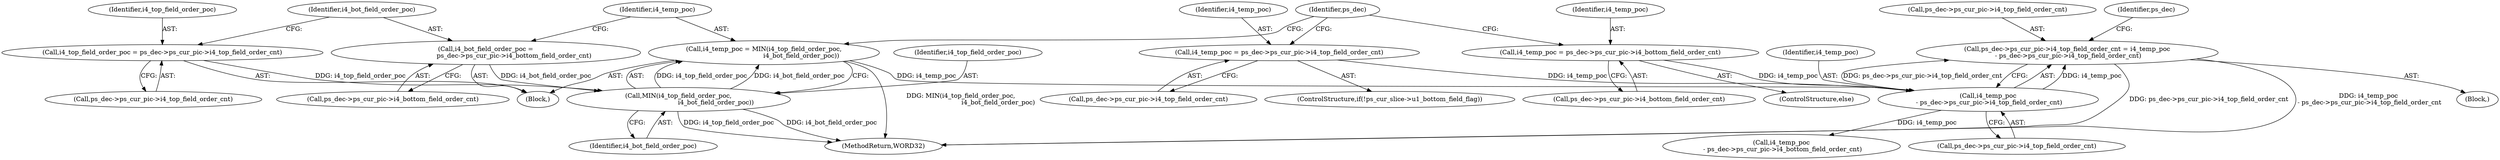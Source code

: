 digraph "0_Android_494561291a503840f385fbcd11d9bc5f4dc502b8_2@integer" {
"1001300" [label="(Call,ps_dec->ps_cur_pic->i4_top_field_order_cnt = i4_temp_poc\n - ps_dec->ps_cur_pic->i4_top_field_order_cnt)"];
"1001306" [label="(Call,i4_temp_poc\n - ps_dec->ps_cur_pic->i4_top_field_order_cnt)"];
"1001274" [label="(Call,i4_temp_poc = MIN(i4_top_field_order_poc,\n                                     i4_bot_field_order_poc))"];
"1001276" [label="(Call,MIN(i4_top_field_order_poc,\n                                     i4_bot_field_order_poc))"];
"1001260" [label="(Call,i4_top_field_order_poc = ps_dec->ps_cur_pic->i4_top_field_order_cnt)"];
"1001267" [label="(Call,i4_bot_field_order_poc =\n                            ps_dec->ps_cur_pic->i4_bottom_field_order_cnt)"];
"1001285" [label="(Call,i4_temp_poc = ps_dec->ps_cur_pic->i4_top_field_order_cnt)"];
"1001293" [label="(Call,i4_temp_poc = ps_dec->ps_cur_pic->i4_bottom_field_order_cnt)"];
"1001294" [label="(Identifier,i4_temp_poc)"];
"1001277" [label="(Identifier,i4_top_field_order_poc)"];
"1001295" [label="(Call,ps_dec->ps_cur_pic->i4_bottom_field_order_cnt)"];
"1001319" [label="(Call,i4_temp_poc\n - ps_dec->ps_cur_pic->i4_bottom_field_order_cnt)"];
"1001303" [label="(Identifier,ps_dec)"];
"1001261" [label="(Identifier,i4_top_field_order_poc)"];
"1001300" [label="(Call,ps_dec->ps_cur_pic->i4_top_field_order_cnt = i4_temp_poc\n - ps_dec->ps_cur_pic->i4_top_field_order_cnt)"];
"1001267" [label="(Call,i4_bot_field_order_poc =\n                            ps_dec->ps_cur_pic->i4_bottom_field_order_cnt)"];
"1001301" [label="(Call,ps_dec->ps_cur_pic->i4_top_field_order_cnt)"];
"1001308" [label="(Call,ps_dec->ps_cur_pic->i4_top_field_order_cnt)"];
"1001307" [label="(Identifier,i4_temp_poc)"];
"1001278" [label="(Identifier,i4_bot_field_order_poc)"];
"1001269" [label="(Call,ps_dec->ps_cur_pic->i4_bottom_field_order_cnt)"];
"1001306" [label="(Call,i4_temp_poc\n - ps_dec->ps_cur_pic->i4_top_field_order_cnt)"];
"1001250" [label="(Block,)"];
"1001293" [label="(Call,i4_temp_poc = ps_dec->ps_cur_pic->i4_bottom_field_order_cnt)"];
"1001316" [label="(Identifier,ps_dec)"];
"1001274" [label="(Call,i4_temp_poc = MIN(i4_top_field_order_poc,\n                                     i4_bot_field_order_poc))"];
"1001262" [label="(Call,ps_dec->ps_cur_pic->i4_top_field_order_cnt)"];
"1001280" [label="(ControlStructure,if(!ps_cur_slice->u1_bottom_field_flag))"];
"1001259" [label="(Block,)"];
"1002544" [label="(MethodReturn,WORD32)"];
"1001275" [label="(Identifier,i4_temp_poc)"];
"1001286" [label="(Identifier,i4_temp_poc)"];
"1001260" [label="(Call,i4_top_field_order_poc = ps_dec->ps_cur_pic->i4_top_field_order_cnt)"];
"1001287" [label="(Call,ps_dec->ps_cur_pic->i4_top_field_order_cnt)"];
"1001268" [label="(Identifier,i4_bot_field_order_poc)"];
"1001276" [label="(Call,MIN(i4_top_field_order_poc,\n                                     i4_bot_field_order_poc))"];
"1001285" [label="(Call,i4_temp_poc = ps_dec->ps_cur_pic->i4_top_field_order_cnt)"];
"1001292" [label="(ControlStructure,else)"];
"1001300" -> "1001250"  [label="AST: "];
"1001300" -> "1001306"  [label="CFG: "];
"1001301" -> "1001300"  [label="AST: "];
"1001306" -> "1001300"  [label="AST: "];
"1001316" -> "1001300"  [label="CFG: "];
"1001300" -> "1002544"  [label="DDG: ps_dec->ps_cur_pic->i4_top_field_order_cnt"];
"1001300" -> "1002544"  [label="DDG: i4_temp_poc\n - ps_dec->ps_cur_pic->i4_top_field_order_cnt"];
"1001306" -> "1001300"  [label="DDG: i4_temp_poc"];
"1001306" -> "1001300"  [label="DDG: ps_dec->ps_cur_pic->i4_top_field_order_cnt"];
"1001306" -> "1001308"  [label="CFG: "];
"1001307" -> "1001306"  [label="AST: "];
"1001308" -> "1001306"  [label="AST: "];
"1001274" -> "1001306"  [label="DDG: i4_temp_poc"];
"1001285" -> "1001306"  [label="DDG: i4_temp_poc"];
"1001293" -> "1001306"  [label="DDG: i4_temp_poc"];
"1001306" -> "1001319"  [label="DDG: i4_temp_poc"];
"1001274" -> "1001259"  [label="AST: "];
"1001274" -> "1001276"  [label="CFG: "];
"1001275" -> "1001274"  [label="AST: "];
"1001276" -> "1001274"  [label="AST: "];
"1001303" -> "1001274"  [label="CFG: "];
"1001274" -> "1002544"  [label="DDG: MIN(i4_top_field_order_poc,\n                                     i4_bot_field_order_poc)"];
"1001276" -> "1001274"  [label="DDG: i4_top_field_order_poc"];
"1001276" -> "1001274"  [label="DDG: i4_bot_field_order_poc"];
"1001276" -> "1001278"  [label="CFG: "];
"1001277" -> "1001276"  [label="AST: "];
"1001278" -> "1001276"  [label="AST: "];
"1001276" -> "1002544"  [label="DDG: i4_bot_field_order_poc"];
"1001276" -> "1002544"  [label="DDG: i4_top_field_order_poc"];
"1001260" -> "1001276"  [label="DDG: i4_top_field_order_poc"];
"1001267" -> "1001276"  [label="DDG: i4_bot_field_order_poc"];
"1001260" -> "1001259"  [label="AST: "];
"1001260" -> "1001262"  [label="CFG: "];
"1001261" -> "1001260"  [label="AST: "];
"1001262" -> "1001260"  [label="AST: "];
"1001268" -> "1001260"  [label="CFG: "];
"1001267" -> "1001259"  [label="AST: "];
"1001267" -> "1001269"  [label="CFG: "];
"1001268" -> "1001267"  [label="AST: "];
"1001269" -> "1001267"  [label="AST: "];
"1001275" -> "1001267"  [label="CFG: "];
"1001285" -> "1001280"  [label="AST: "];
"1001285" -> "1001287"  [label="CFG: "];
"1001286" -> "1001285"  [label="AST: "];
"1001287" -> "1001285"  [label="AST: "];
"1001303" -> "1001285"  [label="CFG: "];
"1001293" -> "1001292"  [label="AST: "];
"1001293" -> "1001295"  [label="CFG: "];
"1001294" -> "1001293"  [label="AST: "];
"1001295" -> "1001293"  [label="AST: "];
"1001303" -> "1001293"  [label="CFG: "];
}
